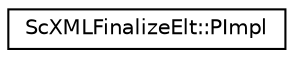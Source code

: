 digraph "Graphical Class Hierarchy"
{
 // LATEX_PDF_SIZE
  edge [fontname="Helvetica",fontsize="10",labelfontname="Helvetica",labelfontsize="10"];
  node [fontname="Helvetica",fontsize="10",shape=record];
  rankdir="LR";
  Node0 [label="ScXMLFinalizeElt::PImpl",height=0.2,width=0.4,color="black", fillcolor="white", style="filled",URL="$classScXMLFinalizeElt_1_1PImpl.html",tooltip=" "];
}
